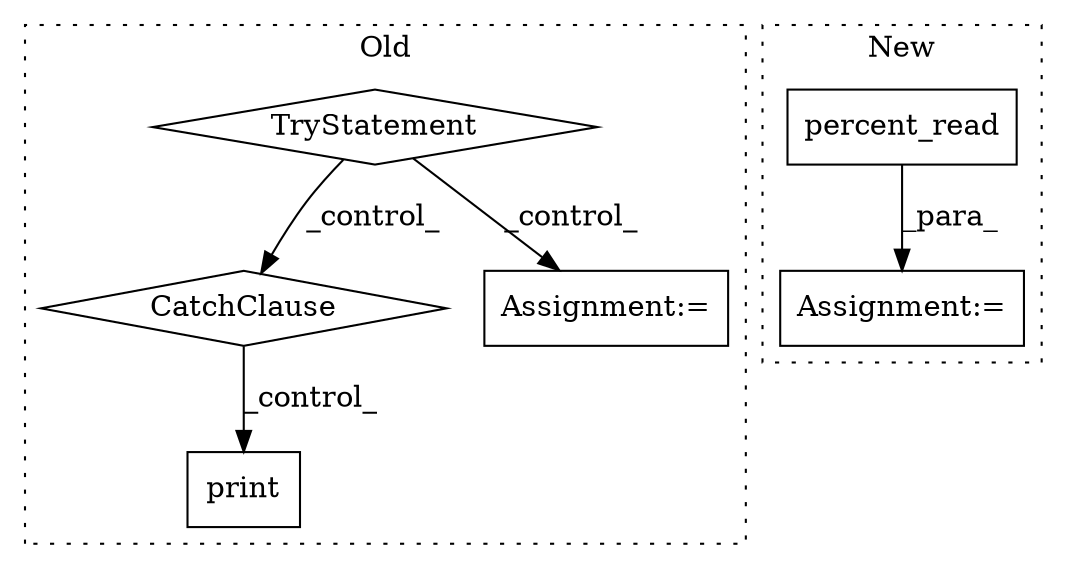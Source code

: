 digraph G {
subgraph cluster0 {
1 [label="print" a="32" s="15067,15100" l="6,1" shape="box"];
3 [label="CatchClause" a="12" s="15031,15055" l="13,2" shape="diamond"];
4 [label="TryStatement" a="54" s="14953" l="4" shape="diamond"];
6 [label="Assignment:=" a="7" s="14986" l="1" shape="box"];
label = "Old";
style="dotted";
}
subgraph cluster1 {
2 [label="percent_read" a="32" s="16501" l="14" shape="box"];
5 [label="Assignment:=" a="7" s="16494" l="1" shape="box"];
label = "New";
style="dotted";
}
2 -> 5 [label="_para_"];
3 -> 1 [label="_control_"];
4 -> 3 [label="_control_"];
4 -> 6 [label="_control_"];
}